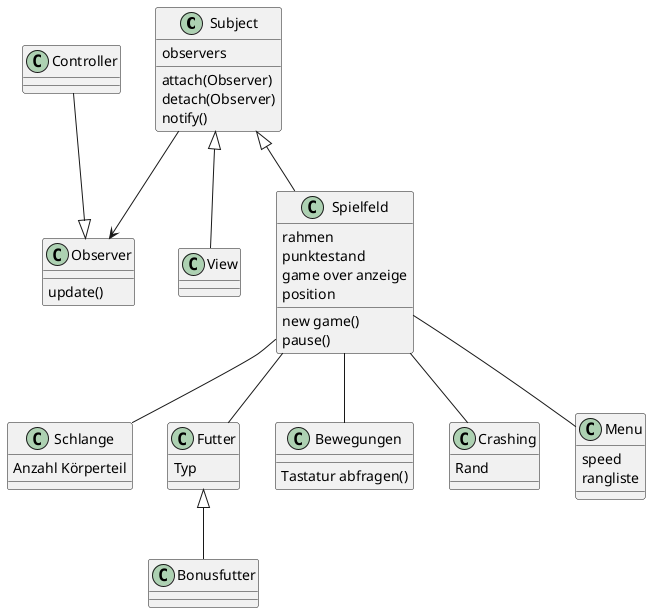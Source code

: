 @startuml

class Subject {
    observers
    attach(Observer)
    detach(Observer)
    notify()
}

class Observer {
    update()
}

class View{

}

class Controller{

}

class Schlange{
Anzahl Körperteil
}

class Futter{
Typ
}

class Bonusfutter{
}

class Spielfeld{
rahmen
new game()
pause()
punktestand
game over anzeige
position
} 

class Bewegungen{
Tastatur abfragen()
} 

class Crashing{
Rand
} 

class Menu{
speed
rangliste
} 

Spielfeld -- Schlange
Spielfeld -- Futter
Spielfeld -- Bewegungen
Spielfeld -- Crashing
Spielfeld -- Menu
Futter <|-- Bonusfutter
Subject <|-- Spielfeld
Subject --> Observer
Subject <|-- View
Controller --|> Observer
@enduml
